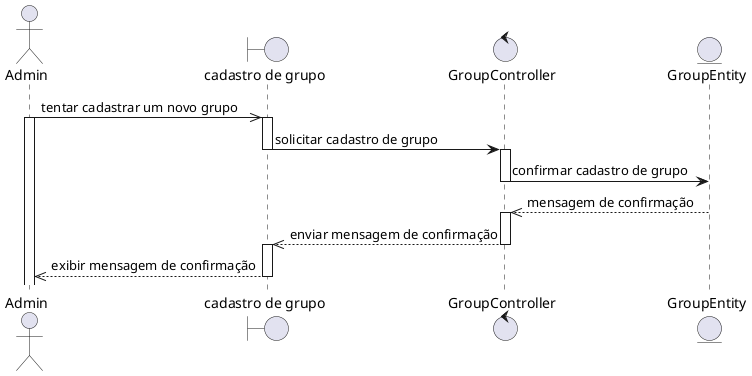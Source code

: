 @startuml
actor Admin
boundary "cadastro de grupo" as grupo
control GroupController
entity GroupEntity

Admin ->> grupo: tentar cadastrar um novo grupo
activate Admin
activate grupo
grupo -> GroupController: solicitar cadastro de grupo
deactivate grupo
activate GroupController
GroupController -> GroupEntity: confirmar cadastro de grupo
deactivate GroupController
GroupEntity -->> GroupController: mensagem de confirmação
activate GroupController
GroupController -->> grupo: enviar mensagem de confirmação
deactivate GroupController
activate grupo
grupo -->> Admin: exibir mensagem de confirmação
deactivate grupo
@enduml